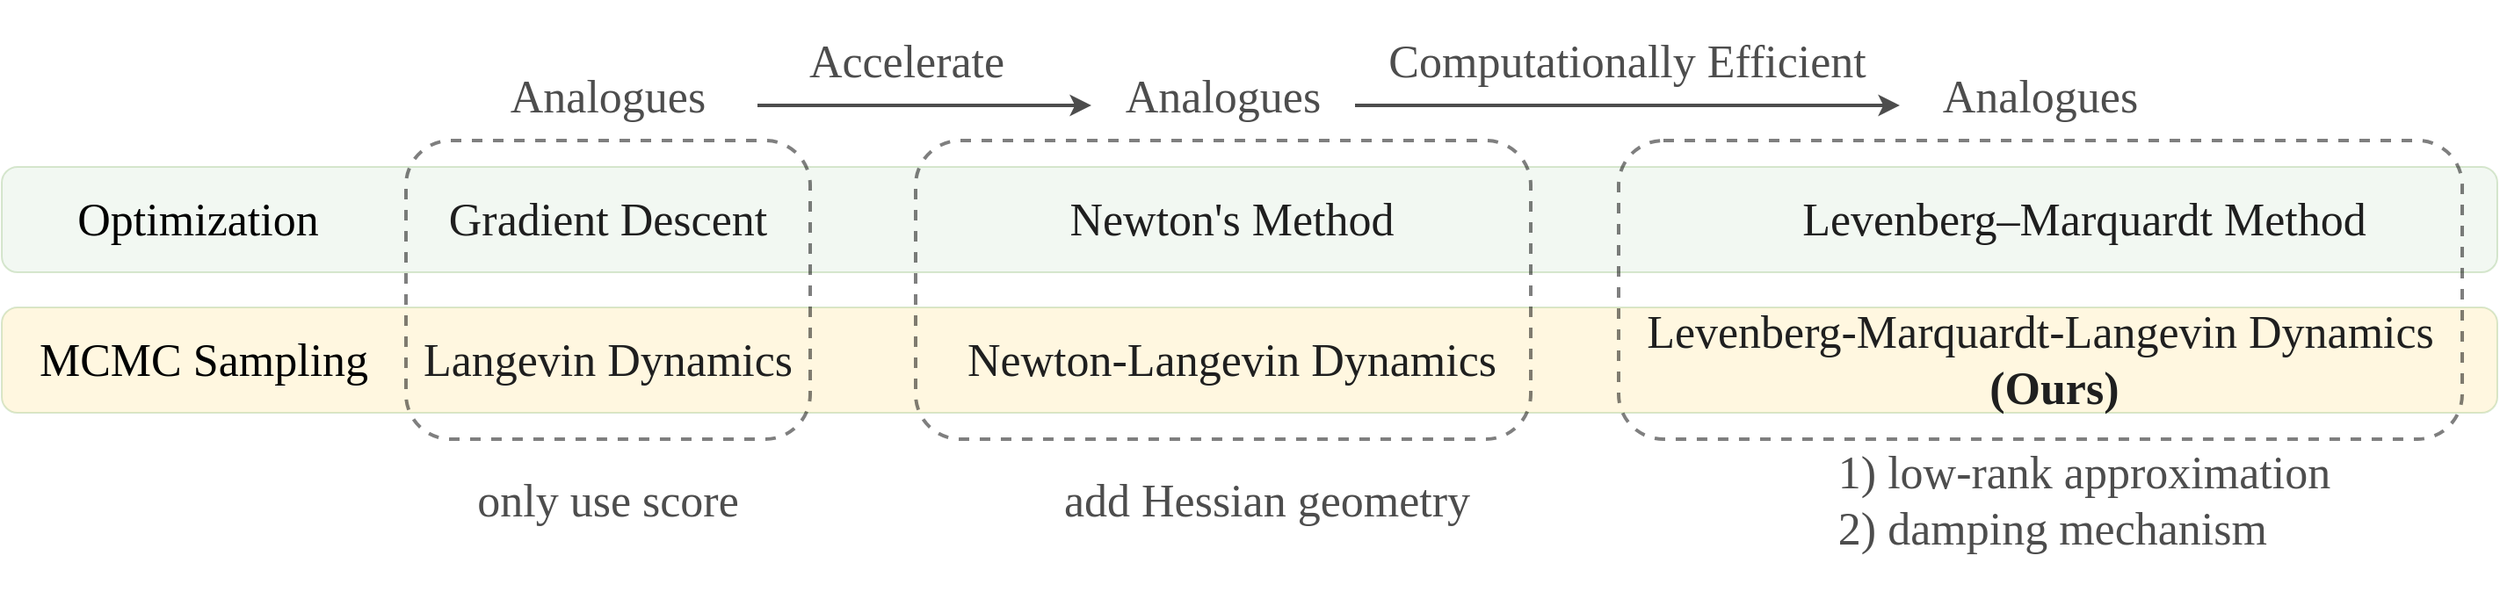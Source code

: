 <mxfile version="24.8.6">
  <diagram name="第 1 页" id="AqxzG7m0g4bZ2bkXmMBC">
    <mxGraphModel dx="2091" dy="1294" grid="1" gridSize="10" guides="1" tooltips="1" connect="1" arrows="1" fold="1" page="1" pageScale="1" pageWidth="1654" pageHeight="1169" math="0" shadow="0">
      <root>
        <mxCell id="0" />
        <mxCell id="1" parent="0" />
        <mxCell id="hu-aVfQ1h1uBg1m3EEwn-3" value="&lt;div style=&quot;text-align: left; font-size: 26px;&quot;&gt;&lt;font color=&quot;#4d4d4d&quot; style=&quot;font-size: 26px;&quot;&gt;only use score&lt;/font&gt;&lt;br style=&quot;font-size: 26px;&quot;&gt;&lt;/div&gt;" style="rounded=1;whiteSpace=wrap;html=1;fillColor=none;strokeColor=none;opacity=30;gradientColor=none;fontFamily=Times New Roman;fontSize=26;" parent="1" vertex="1">
          <mxGeometry x="345" y="460" width="300" height="110" as="geometry" />
        </mxCell>
        <mxCell id="hu-aVfQ1h1uBg1m3EEwn-4" value="&lt;div style=&quot;text-align: left; font-size: 26px;&quot;&gt;&lt;font color=&quot;#4d4d4d&quot; style=&quot;font-size: 26px;&quot;&gt;add Hessian geometry&lt;/font&gt;&lt;br style=&quot;font-size: 26px;&quot;&gt;&lt;/div&gt;" style="rounded=1;whiteSpace=wrap;html=1;fillColor=none;strokeColor=none;opacity=30;gradientColor=none;fontFamily=Times New Roman;fontSize=26;" parent="1" vertex="1">
          <mxGeometry x="720" y="460" width="300" height="110" as="geometry" />
        </mxCell>
        <mxCell id="hu-aVfQ1h1uBg1m3EEwn-5" value="&lt;div style=&quot;text-align: left; font-size: 26px;&quot;&gt;&lt;font color=&quot;#4d4d4d&quot;&gt;1) low-rank approximation&lt;/font&gt;&lt;/div&gt;&lt;div style=&quot;text-align: left; font-size: 26px;&quot;&gt;&lt;font color=&quot;#4d4d4d&quot;&gt;2) damping mechanism&lt;/font&gt;&lt;/div&gt;" style="rounded=1;whiteSpace=wrap;html=1;fillColor=none;strokeColor=none;opacity=30;gradientColor=none;fontFamily=Times New Roman;fontSize=26;" parent="1" vertex="1">
          <mxGeometry x="1140" y="460" width="390" height="110" as="geometry" />
        </mxCell>
        <mxCell id="GNqJ07BhzFK_fjSl9vvM-20" value="&lt;div style=&quot;text-align: left; font-size: 26px;&quot;&gt;&lt;font color=&quot;#4d4d4d&quot; style=&quot;font-size: 26px;&quot;&gt;Analogues&lt;/font&gt;&lt;br style=&quot;font-size: 26px;&quot;&gt;&lt;/div&gt;" style="rounded=1;whiteSpace=wrap;html=1;fillColor=none;strokeColor=none;opacity=30;gradientColor=none;fontFamily=Times New Roman;fontSize=26;" parent="1" vertex="1">
          <mxGeometry x="345" y="230" width="300" height="110" as="geometry" />
        </mxCell>
        <mxCell id="BzcaFJo_kOcus-iFu_HU-1" value="&lt;div style=&quot;text-align: left; font-size: 26px;&quot;&gt;&lt;span style=&quot;color: rgb(77, 77, 77); font-size: 26px;&quot;&gt;Analogues&lt;/span&gt;&lt;br style=&quot;font-size: 26px;&quot;&gt;&lt;/div&gt;" style="rounded=1;whiteSpace=wrap;html=1;fillColor=none;strokeColor=none;opacity=30;gradientColor=none;fontFamily=Times New Roman;fontSize=26;" parent="1" vertex="1">
          <mxGeometry x="695" y="230" width="300" height="110" as="geometry" />
        </mxCell>
        <mxCell id="BzcaFJo_kOcus-iFu_HU-6" value="&lt;div style=&quot;text-align: left; font-size: 26px;&quot;&gt;&lt;span style=&quot;color: rgb(77, 77, 77); font-size: 26px;&quot;&gt;Analogues&lt;/span&gt;&lt;br style=&quot;font-size: 26px;&quot;&gt;&lt;/div&gt;" style="rounded=1;whiteSpace=wrap;html=1;fillColor=none;strokeColor=none;opacity=30;gradientColor=none;fontFamily=Times New Roman;fontSize=26;" parent="1" vertex="1">
          <mxGeometry x="1160" y="230" width="300" height="110" as="geometry" />
        </mxCell>
        <mxCell id="BzcaFJo_kOcus-iFu_HU-8" value="" style="endArrow=classic;html=1;rounded=0;strokeWidth=2;strokeColor=#4D4D4D;" parent="1" edge="1">
          <mxGeometry width="50" height="50" relative="1" as="geometry">
            <mxPoint x="580" y="290" as="sourcePoint" />
            <mxPoint x="770" y="290" as="targetPoint" />
          </mxGeometry>
        </mxCell>
        <mxCell id="BzcaFJo_kOcus-iFu_HU-9" value="" style="endArrow=classic;html=1;rounded=0;strokeWidth=2;strokeColor=#4D4D4D;" parent="1" edge="1">
          <mxGeometry width="50" height="50" relative="1" as="geometry">
            <mxPoint x="920" y="290" as="sourcePoint" />
            <mxPoint x="1230" y="290" as="targetPoint" />
          </mxGeometry>
        </mxCell>
        <mxCell id="BzcaFJo_kOcus-iFu_HU-10" value="&lt;font color=&quot;#4d4d4d&quot; style=&quot;font-size: 26px;&quot;&gt;Accelerate&lt;/font&gt;" style="text;html=1;align=center;verticalAlign=middle;whiteSpace=wrap;rounded=0;fontFamily=Times New Roman;fontSize=26;" parent="1" vertex="1">
          <mxGeometry x="635" y="250" width="60" height="30" as="geometry" />
        </mxCell>
        <mxCell id="BzcaFJo_kOcus-iFu_HU-11" value="&lt;font color=&quot;#4d4d4d&quot; style=&quot;font-size: 26px;&quot;&gt;Computationally Efficient&lt;/font&gt;" style="text;html=1;align=center;verticalAlign=middle;whiteSpace=wrap;rounded=0;fontFamily=Times New Roman;fontSize=26;" parent="1" vertex="1">
          <mxGeometry x="920" y="250" width="310" height="30" as="geometry" />
        </mxCell>
        <mxCell id="GNqJ07BhzFK_fjSl9vvM-1" value="" style="rounded=1;whiteSpace=wrap;html=1;fillColor=#d5e8d4;strokeColor=#82b366;opacity=30;" parent="1" vertex="1">
          <mxGeometry x="150" y="325" width="1420" height="60" as="geometry" />
        </mxCell>
        <mxCell id="GNqJ07BhzFK_fjSl9vvM-2" value="" style="rounded=1;whiteSpace=wrap;html=1;fillColor=#FFE599;strokeColor=#82b366;opacity=30;" parent="1" vertex="1">
          <mxGeometry x="150" y="405" width="1420" height="60" as="geometry" />
        </mxCell>
        <mxCell id="GNqJ07BhzFK_fjSl9vvM-4" value="" style="rounded=1;whiteSpace=wrap;html=1;fillColor=none;strokeColor=#000000;opacity=50;dashed=1;strokeWidth=2;" parent="1" vertex="1">
          <mxGeometry x="380" y="310" width="230" height="170" as="geometry" />
        </mxCell>
        <mxCell id="GNqJ07BhzFK_fjSl9vvM-6" value="&lt;font style=&quot;font-size: 26px;&quot;&gt;Optimization&amp;nbsp;&lt;/font&gt;" style="text;html=1;align=center;verticalAlign=middle;whiteSpace=wrap;rounded=0;fontFamily=Times New Roman;fontSize=26;" parent="1" vertex="1">
          <mxGeometry x="235" y="320" width="60" height="70" as="geometry" />
        </mxCell>
        <mxCell id="GNqJ07BhzFK_fjSl9vvM-7" value="&lt;font style=&quot;font-size: 26px;&quot;&gt;MCMC Sampling&lt;/font&gt;" style="text;html=1;align=center;verticalAlign=middle;whiteSpace=wrap;rounded=0;fontFamily=Times New Roman;fontSize=26;" parent="1" vertex="1">
          <mxGeometry x="150" y="420" width="230" height="30" as="geometry" />
        </mxCell>
        <mxCell id="GNqJ07BhzFK_fjSl9vvM-14" value="&lt;div style=&quot;text-align: left; font-size: 26px;&quot;&gt;&lt;span style=&quot;background-color: initial; font-size: 26px;&quot;&gt;&lt;font style=&quot;font-size: 26px;&quot; color=&quot;#1f1f1f&quot;&gt;&lt;span style=&quot;font-size: 26px;&quot;&gt;Langevin Dynamics&lt;/span&gt;&lt;/font&gt;&lt;/span&gt;&lt;/div&gt;" style="rounded=1;whiteSpace=wrap;html=1;fillColor=none;strokeColor=none;opacity=30;gradientColor=none;fontStyle=0;fontFamily=Times New Roman;fontSize=26;" parent="1" vertex="1">
          <mxGeometry x="370" y="380" width="250" height="110" as="geometry" />
        </mxCell>
        <mxCell id="GNqJ07BhzFK_fjSl9vvM-12" value="&lt;span style=&quot;color: rgb(31, 31, 31); text-align: left; font-size: 26px;&quot;&gt;&lt;font style=&quot;font-size: 26px;&quot;&gt;&lt;span style=&quot;font-size: 26px;&quot;&gt;Gradient Descent&lt;/span&gt;&lt;/font&gt;&lt;/span&gt;" style="rounded=1;whiteSpace=wrap;html=1;fillColor=none;strokeColor=none;opacity=30;gradientColor=none;fontStyle=0;fontFamily=Times New Roman;fontSize=26;" parent="1" vertex="1">
          <mxGeometry x="345" y="300" width="300" height="110" as="geometry" />
        </mxCell>
        <mxCell id="GNqJ07BhzFK_fjSl9vvM-16" value="" style="rounded=1;whiteSpace=wrap;html=1;fillColor=none;strokeColor=#000000;opacity=50;dashed=1;strokeWidth=2;" parent="1" vertex="1">
          <mxGeometry x="670" y="310" width="350" height="170" as="geometry" />
        </mxCell>
        <mxCell id="GNqJ07BhzFK_fjSl9vvM-17" value="&lt;span style=&quot;color: rgb(31, 31, 31); text-align: left; font-size: 26px;&quot;&gt;&lt;font style=&quot;font-size: 26px;&quot;&gt;&lt;span style=&quot;font-size: 26px;&quot;&gt;Newton&#39;s Method&lt;/span&gt;&lt;/font&gt;&lt;/span&gt;" style="rounded=1;whiteSpace=wrap;html=1;fillColor=none;strokeColor=none;opacity=30;gradientColor=none;fontStyle=0;fontFamily=Times New Roman;fontSize=26;" parent="1" vertex="1">
          <mxGeometry x="700" y="300" width="300" height="110" as="geometry" />
        </mxCell>
        <mxCell id="GNqJ07BhzFK_fjSl9vvM-18" value="&lt;div style=&quot;text-align: left; font-size: 26px;&quot;&gt;&lt;span style=&quot;background-color: initial; font-size: 26px;&quot;&gt;&lt;font style=&quot;font-size: 26px;&quot; color=&quot;#1f1f1f&quot;&gt;&lt;span style=&quot;font-size: 26px;&quot;&gt;Newton-Langevin Dynamics&lt;/span&gt;&lt;/font&gt;&lt;/span&gt;&lt;/div&gt;" style="rounded=1;whiteSpace=wrap;html=1;fillColor=none;strokeColor=none;opacity=30;gradientColor=none;fontStyle=0;fontFamily=Times New Roman;fontSize=26;" parent="1" vertex="1">
          <mxGeometry x="670" y="380" width="360" height="110" as="geometry" />
        </mxCell>
        <mxCell id="BzcaFJo_kOcus-iFu_HU-2" value="" style="rounded=1;whiteSpace=wrap;html=1;fillColor=none;strokeColor=#000000;opacity=50;dashed=1;strokeWidth=2;" parent="1" vertex="1">
          <mxGeometry x="1070" y="310" width="480" height="170" as="geometry" />
        </mxCell>
        <mxCell id="BzcaFJo_kOcus-iFu_HU-3" value="&lt;span style=&quot;text-align: left; font-size: 26px;&quot;&gt;&lt;font style=&quot;font-size: 26px;&quot;&gt;&lt;font style=&quot;font-size: 26px;&quot; color=&quot;#1f1f1f&quot;&gt;&lt;span style=&quot;font-size: 26px;&quot;&gt;Levenberg–Marquardt&amp;nbsp;Method&lt;/span&gt;&lt;/font&gt;&lt;/font&gt;&lt;/span&gt;" style="rounded=1;whiteSpace=wrap;html=1;fillColor=none;strokeColor=none;opacity=30;gradientColor=none;fontStyle=0;fontFamily=Times New Roman;fontSize=26;" parent="1" vertex="1">
          <mxGeometry x="1110" y="300" width="450" height="110" as="geometry" />
        </mxCell>
        <mxCell id="BzcaFJo_kOcus-iFu_HU-4" value="&lt;div style=&quot;text-align: left;&quot;&gt;&lt;font style=&quot;&quot;&gt;&lt;span style=&quot;background-color: initial; text-align: center;&quot;&gt;&lt;font color=&quot;#1f1f1f&quot;&gt;Levenberg-Marquardt-Langevin&lt;/font&gt;&lt;/span&gt;&lt;span style=&quot;font-size: 26px;&quot;&gt;&lt;span style=&quot;background-color: initial; font-size: 26px;&quot;&gt;&lt;font style=&quot;font-size: 26px;&quot; color=&quot;#1f1f1f&quot;&gt;&amp;nbsp;Dynamics&lt;/font&gt;&lt;/span&gt;&lt;/span&gt;&lt;/font&gt;&lt;/div&gt;&lt;div style=&quot;text-align: left; font-size: 26px;&quot;&gt;&lt;span style=&quot;background-color: initial; font-size: 26px;&quot;&gt;&lt;font style=&quot;font-size: 26px;&quot; color=&quot;#1f1f1f&quot;&gt;&lt;span style=&quot;font-size: 26px;&quot;&gt;&amp;nbsp; &amp;nbsp; &amp;nbsp; &amp;nbsp; &amp;nbsp; &amp;nbsp; &amp;nbsp; &amp;nbsp; &amp;nbsp; &amp;nbsp; &amp;nbsp; &amp;nbsp; &amp;nbsp; &amp;nbsp; &amp;nbsp;&lt;b&gt;&amp;nbsp;&lt;/b&gt;&lt;/span&gt;&lt;b&gt;(Ours)&lt;/b&gt;&lt;/font&gt;&lt;/span&gt;&lt;/div&gt;" style="rounded=1;whiteSpace=wrap;html=1;fillColor=none;strokeColor=none;opacity=30;gradientColor=none;fontStyle=0;fontFamily=Times New Roman;fontSize=26;" parent="1" vertex="1">
          <mxGeometry x="1081.25" y="380" width="457.5" height="110" as="geometry" />
        </mxCell>
      </root>
    </mxGraphModel>
  </diagram>
</mxfile>
